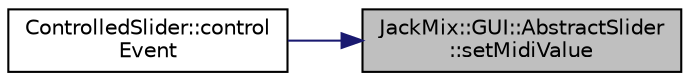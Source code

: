 digraph "JackMix::GUI::AbstractSlider::setMidiValue"
{
 // LATEX_PDF_SIZE
  edge [fontname="Helvetica",fontsize="10",labelfontname="Helvetica",labelfontsize="10"];
  node [fontname="Helvetica",fontsize="10",shape=record];
  rankdir="RL";
  Node1 [label="JackMix::GUI::AbstractSlider\l::setMidiValue",height=0.2,width=0.4,color="black", fillcolor="grey75", style="filled", fontcolor="black",tooltip=" "];
  Node1 -> Node2 [dir="back",color="midnightblue",fontsize="10",style="solid",fontname="Helvetica"];
  Node2 [label="ControlledSlider::control\lEvent",height=0.2,width=0.4,color="black", fillcolor="white", style="filled",URL="$d5/dfc/class_controlled_slider.html#aa155a087a19d1eeb0766ca8e78847cf2",tooltip=" "];
}
